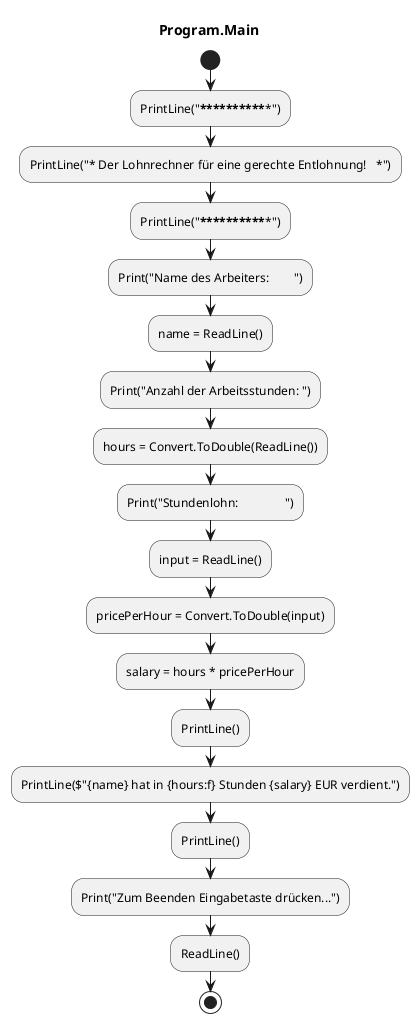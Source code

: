 @startuml Program.Main
title Program.Main
start
:PrintLine("***************************************************");
:PrintLine("* Der Lohnrechner für eine gerechte Entlohnung!   *");
:PrintLine("***************************************************");
:Print("Name des Arbeiters:        ");
:name = ReadLine();
:Print("Anzahl der Arbeitsstunden: ");
:hours = Convert.ToDouble(ReadLine());
:Print("Stundenlohn:               ");
:input = ReadLine();
:pricePerHour = Convert.ToDouble(input);
:salary = hours * pricePerHour;
:PrintLine();
:PrintLine($"{name} hat in {hours:f} Stunden {salary} EUR verdient.");
:PrintLine();
:Print("Zum Beenden Eingabetaste drücken...");
:ReadLine();
stop
@enduml
